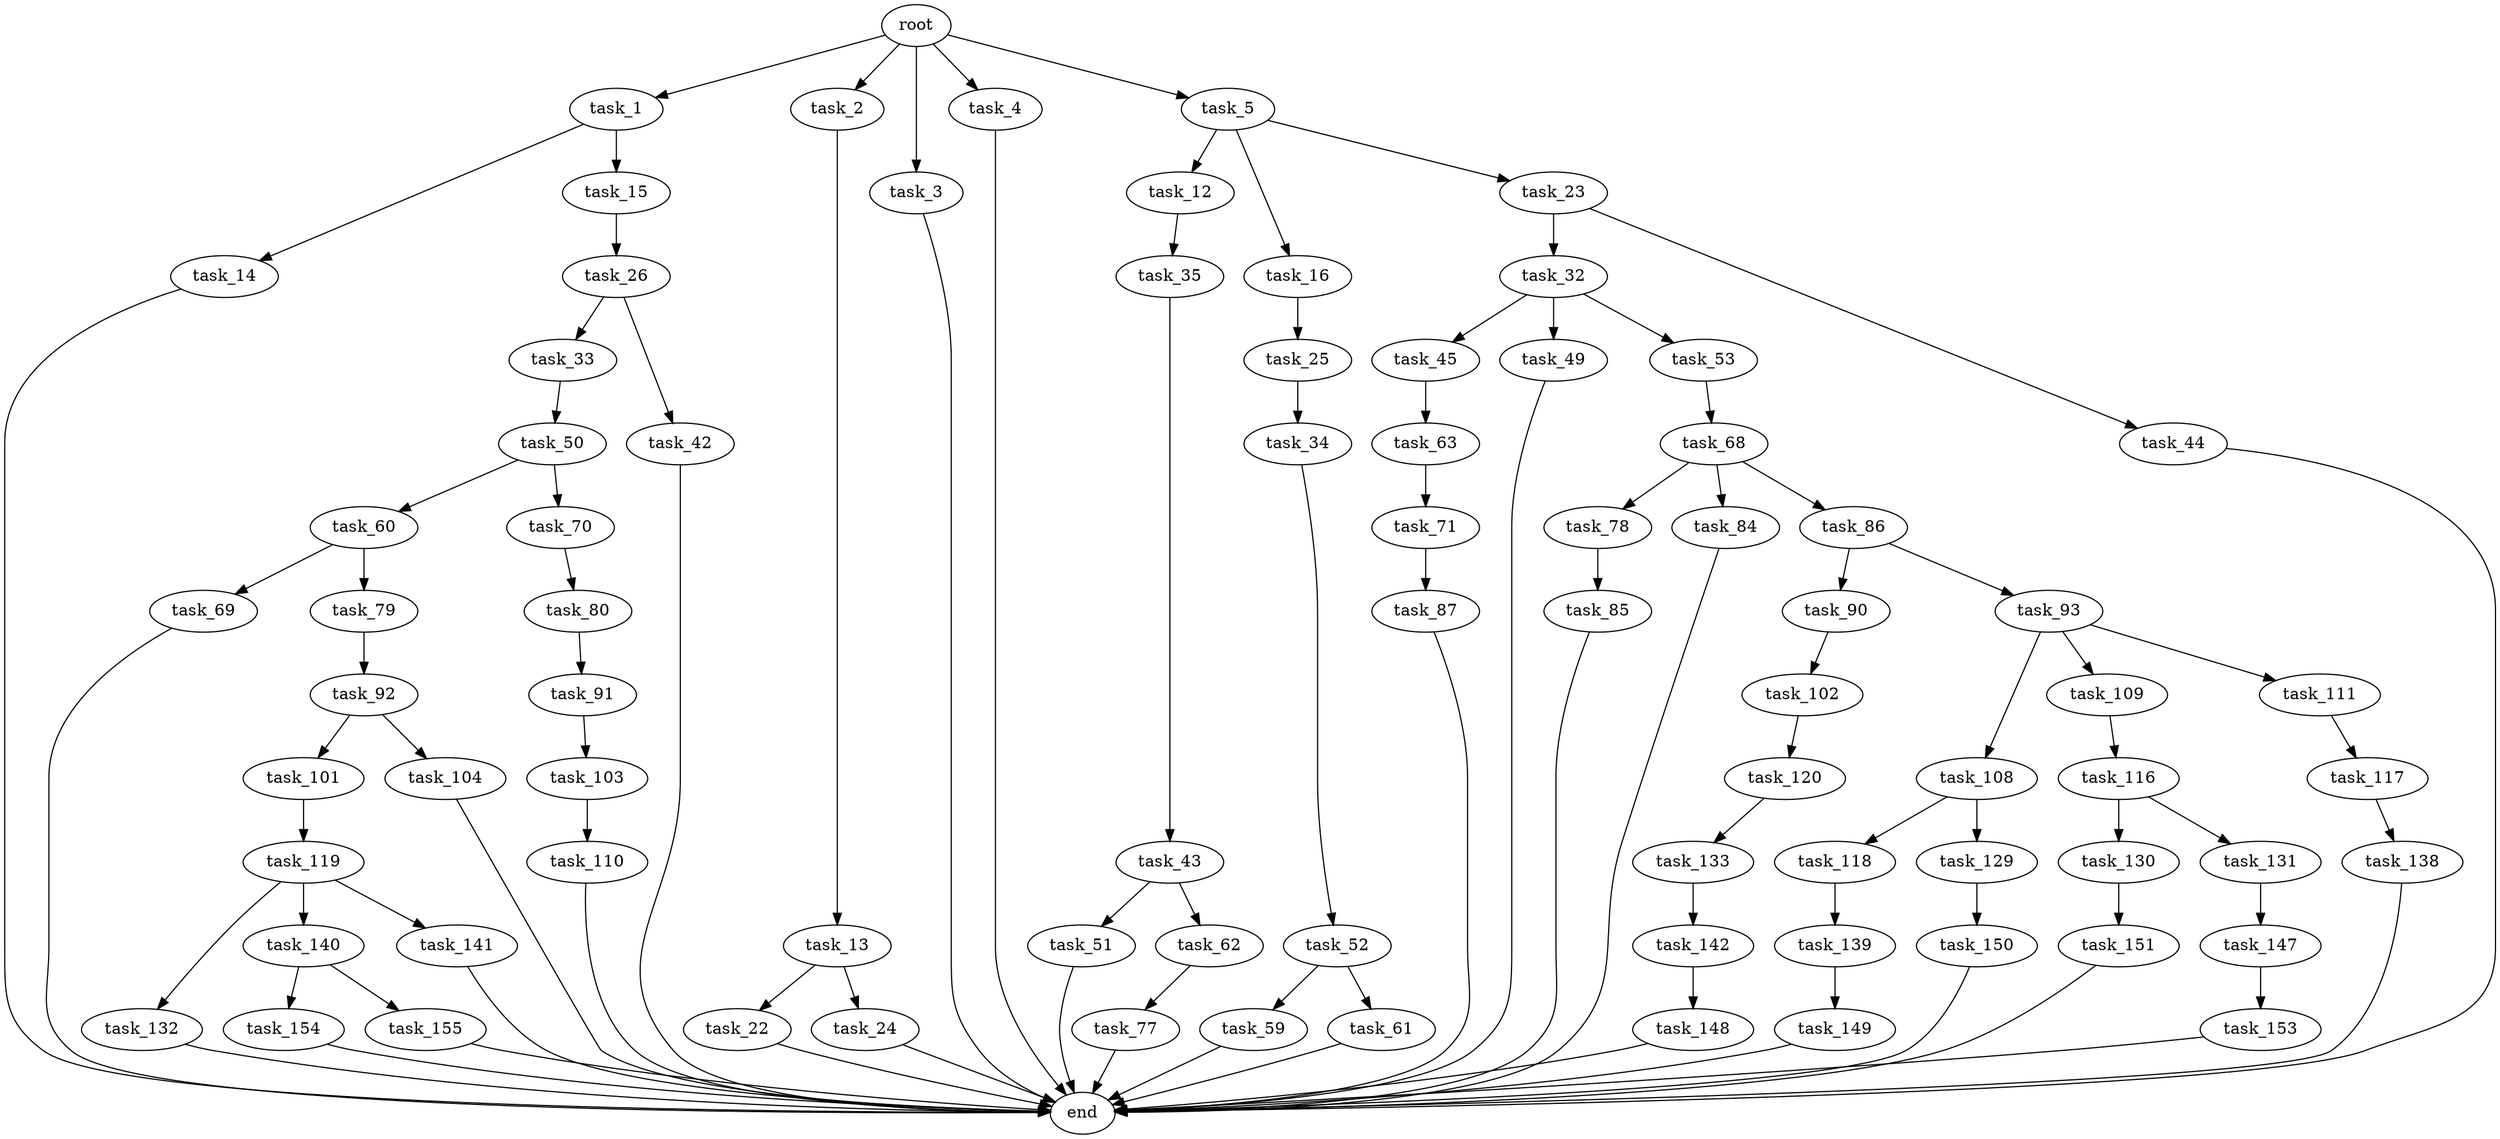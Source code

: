 digraph G {
  root [size="0.000000"];
  task_1 [size="279812844447.000000"];
  task_2 [size="368293445632.000000"];
  task_3 [size="782757789696.000000"];
  task_4 [size="22496116534.000000"];
  task_5 [size="44682204585.000000"];
  task_12 [size="134217728000.000000"];
  task_13 [size="782757789696.000000"];
  task_14 [size="42616782513.000000"];
  task_15 [size="27601502035.000000"];
  task_16 [size="40375164303.000000"];
  task_22 [size="8284809138.000000"];
  task_23 [size="28991029248.000000"];
  task_24 [size="9856669085.000000"];
  task_25 [size="7018534373.000000"];
  task_26 [size="21258636763.000000"];
  task_32 [size="12807513555.000000"];
  task_33 [size="9025616533.000000"];
  task_34 [size="97170464318.000000"];
  task_35 [size="1073741824000.000000"];
  task_42 [size="4403034070.000000"];
  task_43 [size="26542062866.000000"];
  task_44 [size="28991029248.000000"];
  task_45 [size="368293445632.000000"];
  task_49 [size="47007508444.000000"];
  task_50 [size="549755813888.000000"];
  task_51 [size="27703127883.000000"];
  task_52 [size="782757789696.000000"];
  task_53 [size="199513438327.000000"];
  task_59 [size="24433260844.000000"];
  task_60 [size="340225051399.000000"];
  task_61 [size="36796894815.000000"];
  task_62 [size="3287085864.000000"];
  task_63 [size="782757789696.000000"];
  task_68 [size="58957378343.000000"];
  task_69 [size="761338390.000000"];
  task_70 [size="606216669248.000000"];
  task_71 [size="782757789696.000000"];
  task_77 [size="2015326550.000000"];
  task_78 [size="782757789696.000000"];
  task_79 [size="782757789696.000000"];
  task_80 [size="134217728000.000000"];
  task_84 [size="34142234614.000000"];
  task_85 [size="803257818393.000000"];
  task_86 [size="782757789696.000000"];
  task_87 [size="17324026776.000000"];
  task_90 [size="94013417948.000000"];
  task_91 [size="1790713770.000000"];
  task_92 [size="913555328336.000000"];
  task_93 [size="85000917408.000000"];
  task_101 [size="91417269045.000000"];
  task_102 [size="68719476736.000000"];
  task_103 [size="549755813888.000000"];
  task_104 [size="21631708192.000000"];
  task_108 [size="2988535768.000000"];
  task_109 [size="1073741824000.000000"];
  task_110 [size="2300223878.000000"];
  task_111 [size="395797275631.000000"];
  task_116 [size="41246973953.000000"];
  task_117 [size="8589934592.000000"];
  task_118 [size="782757789696.000000"];
  task_119 [size="2105332665.000000"];
  task_120 [size="28991029248.000000"];
  task_129 [size="549755813888.000000"];
  task_130 [size="2340759463.000000"];
  task_131 [size="28991029248.000000"];
  task_132 [size="149531007532.000000"];
  task_133 [size="549755813888.000000"];
  task_138 [size="557476043646.000000"];
  task_139 [size="620850132270.000000"];
  task_140 [size="5103967847.000000"];
  task_141 [size="368293445632.000000"];
  task_142 [size="15202394375.000000"];
  task_147 [size="3121828988.000000"];
  task_148 [size="40766658654.000000"];
  task_149 [size="35238356063.000000"];
  task_150 [size="8589934592.000000"];
  task_151 [size="757297555569.000000"];
  task_153 [size="368293445632.000000"];
  task_154 [size="1073741824000.000000"];
  task_155 [size="549755813888.000000"];
  end [size="0.000000"];

  root -> task_1 [size="1.000000"];
  root -> task_2 [size="1.000000"];
  root -> task_3 [size="1.000000"];
  root -> task_4 [size="1.000000"];
  root -> task_5 [size="1.000000"];
  task_1 -> task_14 [size="209715200.000000"];
  task_1 -> task_15 [size="209715200.000000"];
  task_2 -> task_13 [size="411041792.000000"];
  task_3 -> end [size="1.000000"];
  task_4 -> end [size="1.000000"];
  task_5 -> task_12 [size="838860800.000000"];
  task_5 -> task_16 [size="838860800.000000"];
  task_5 -> task_23 [size="838860800.000000"];
  task_12 -> task_35 [size="209715200.000000"];
  task_13 -> task_22 [size="679477248.000000"];
  task_13 -> task_24 [size="679477248.000000"];
  task_14 -> end [size="1.000000"];
  task_15 -> task_26 [size="679477248.000000"];
  task_16 -> task_25 [size="679477248.000000"];
  task_22 -> end [size="1.000000"];
  task_23 -> task_32 [size="75497472.000000"];
  task_23 -> task_44 [size="75497472.000000"];
  task_24 -> end [size="1.000000"];
  task_25 -> task_34 [size="411041792.000000"];
  task_26 -> task_33 [size="33554432.000000"];
  task_26 -> task_42 [size="33554432.000000"];
  task_32 -> task_45 [size="209715200.000000"];
  task_32 -> task_49 [size="209715200.000000"];
  task_32 -> task_53 [size="209715200.000000"];
  task_33 -> task_50 [size="838860800.000000"];
  task_34 -> task_52 [size="134217728.000000"];
  task_35 -> task_43 [size="838860800.000000"];
  task_42 -> end [size="1.000000"];
  task_43 -> task_51 [size="33554432.000000"];
  task_43 -> task_62 [size="33554432.000000"];
  task_44 -> end [size="1.000000"];
  task_45 -> task_63 [size="411041792.000000"];
  task_49 -> end [size="1.000000"];
  task_50 -> task_60 [size="536870912.000000"];
  task_50 -> task_70 [size="536870912.000000"];
  task_51 -> end [size="1.000000"];
  task_52 -> task_59 [size="679477248.000000"];
  task_52 -> task_61 [size="679477248.000000"];
  task_53 -> task_68 [size="134217728.000000"];
  task_59 -> end [size="1.000000"];
  task_60 -> task_69 [size="411041792.000000"];
  task_60 -> task_79 [size="411041792.000000"];
  task_61 -> end [size="1.000000"];
  task_62 -> task_77 [size="134217728.000000"];
  task_63 -> task_71 [size="679477248.000000"];
  task_68 -> task_78 [size="75497472.000000"];
  task_68 -> task_84 [size="75497472.000000"];
  task_68 -> task_86 [size="75497472.000000"];
  task_69 -> end [size="1.000000"];
  task_70 -> task_80 [size="536870912.000000"];
  task_71 -> task_87 [size="679477248.000000"];
  task_77 -> end [size="1.000000"];
  task_78 -> task_85 [size="679477248.000000"];
  task_79 -> task_92 [size="679477248.000000"];
  task_80 -> task_91 [size="209715200.000000"];
  task_84 -> end [size="1.000000"];
  task_85 -> end [size="1.000000"];
  task_86 -> task_90 [size="679477248.000000"];
  task_86 -> task_93 [size="679477248.000000"];
  task_87 -> end [size="1.000000"];
  task_90 -> task_102 [size="209715200.000000"];
  task_91 -> task_103 [size="134217728.000000"];
  task_92 -> task_101 [size="838860800.000000"];
  task_92 -> task_104 [size="838860800.000000"];
  task_93 -> task_108 [size="301989888.000000"];
  task_93 -> task_109 [size="301989888.000000"];
  task_93 -> task_111 [size="301989888.000000"];
  task_101 -> task_119 [size="209715200.000000"];
  task_102 -> task_120 [size="134217728.000000"];
  task_103 -> task_110 [size="536870912.000000"];
  task_104 -> end [size="1.000000"];
  task_108 -> task_118 [size="75497472.000000"];
  task_108 -> task_129 [size="75497472.000000"];
  task_109 -> task_116 [size="838860800.000000"];
  task_110 -> end [size="1.000000"];
  task_111 -> task_117 [size="411041792.000000"];
  task_116 -> task_130 [size="679477248.000000"];
  task_116 -> task_131 [size="679477248.000000"];
  task_117 -> task_138 [size="33554432.000000"];
  task_118 -> task_139 [size="679477248.000000"];
  task_119 -> task_132 [size="33554432.000000"];
  task_119 -> task_140 [size="33554432.000000"];
  task_119 -> task_141 [size="33554432.000000"];
  task_120 -> task_133 [size="75497472.000000"];
  task_129 -> task_150 [size="536870912.000000"];
  task_130 -> task_151 [size="75497472.000000"];
  task_131 -> task_147 [size="75497472.000000"];
  task_132 -> end [size="1.000000"];
  task_133 -> task_142 [size="536870912.000000"];
  task_138 -> end [size="1.000000"];
  task_139 -> task_149 [size="536870912.000000"];
  task_140 -> task_154 [size="301989888.000000"];
  task_140 -> task_155 [size="301989888.000000"];
  task_141 -> end [size="1.000000"];
  task_142 -> task_148 [size="411041792.000000"];
  task_147 -> task_153 [size="134217728.000000"];
  task_148 -> end [size="1.000000"];
  task_149 -> end [size="1.000000"];
  task_150 -> end [size="1.000000"];
  task_151 -> end [size="1.000000"];
  task_153 -> end [size="1.000000"];
  task_154 -> end [size="1.000000"];
  task_155 -> end [size="1.000000"];
}
